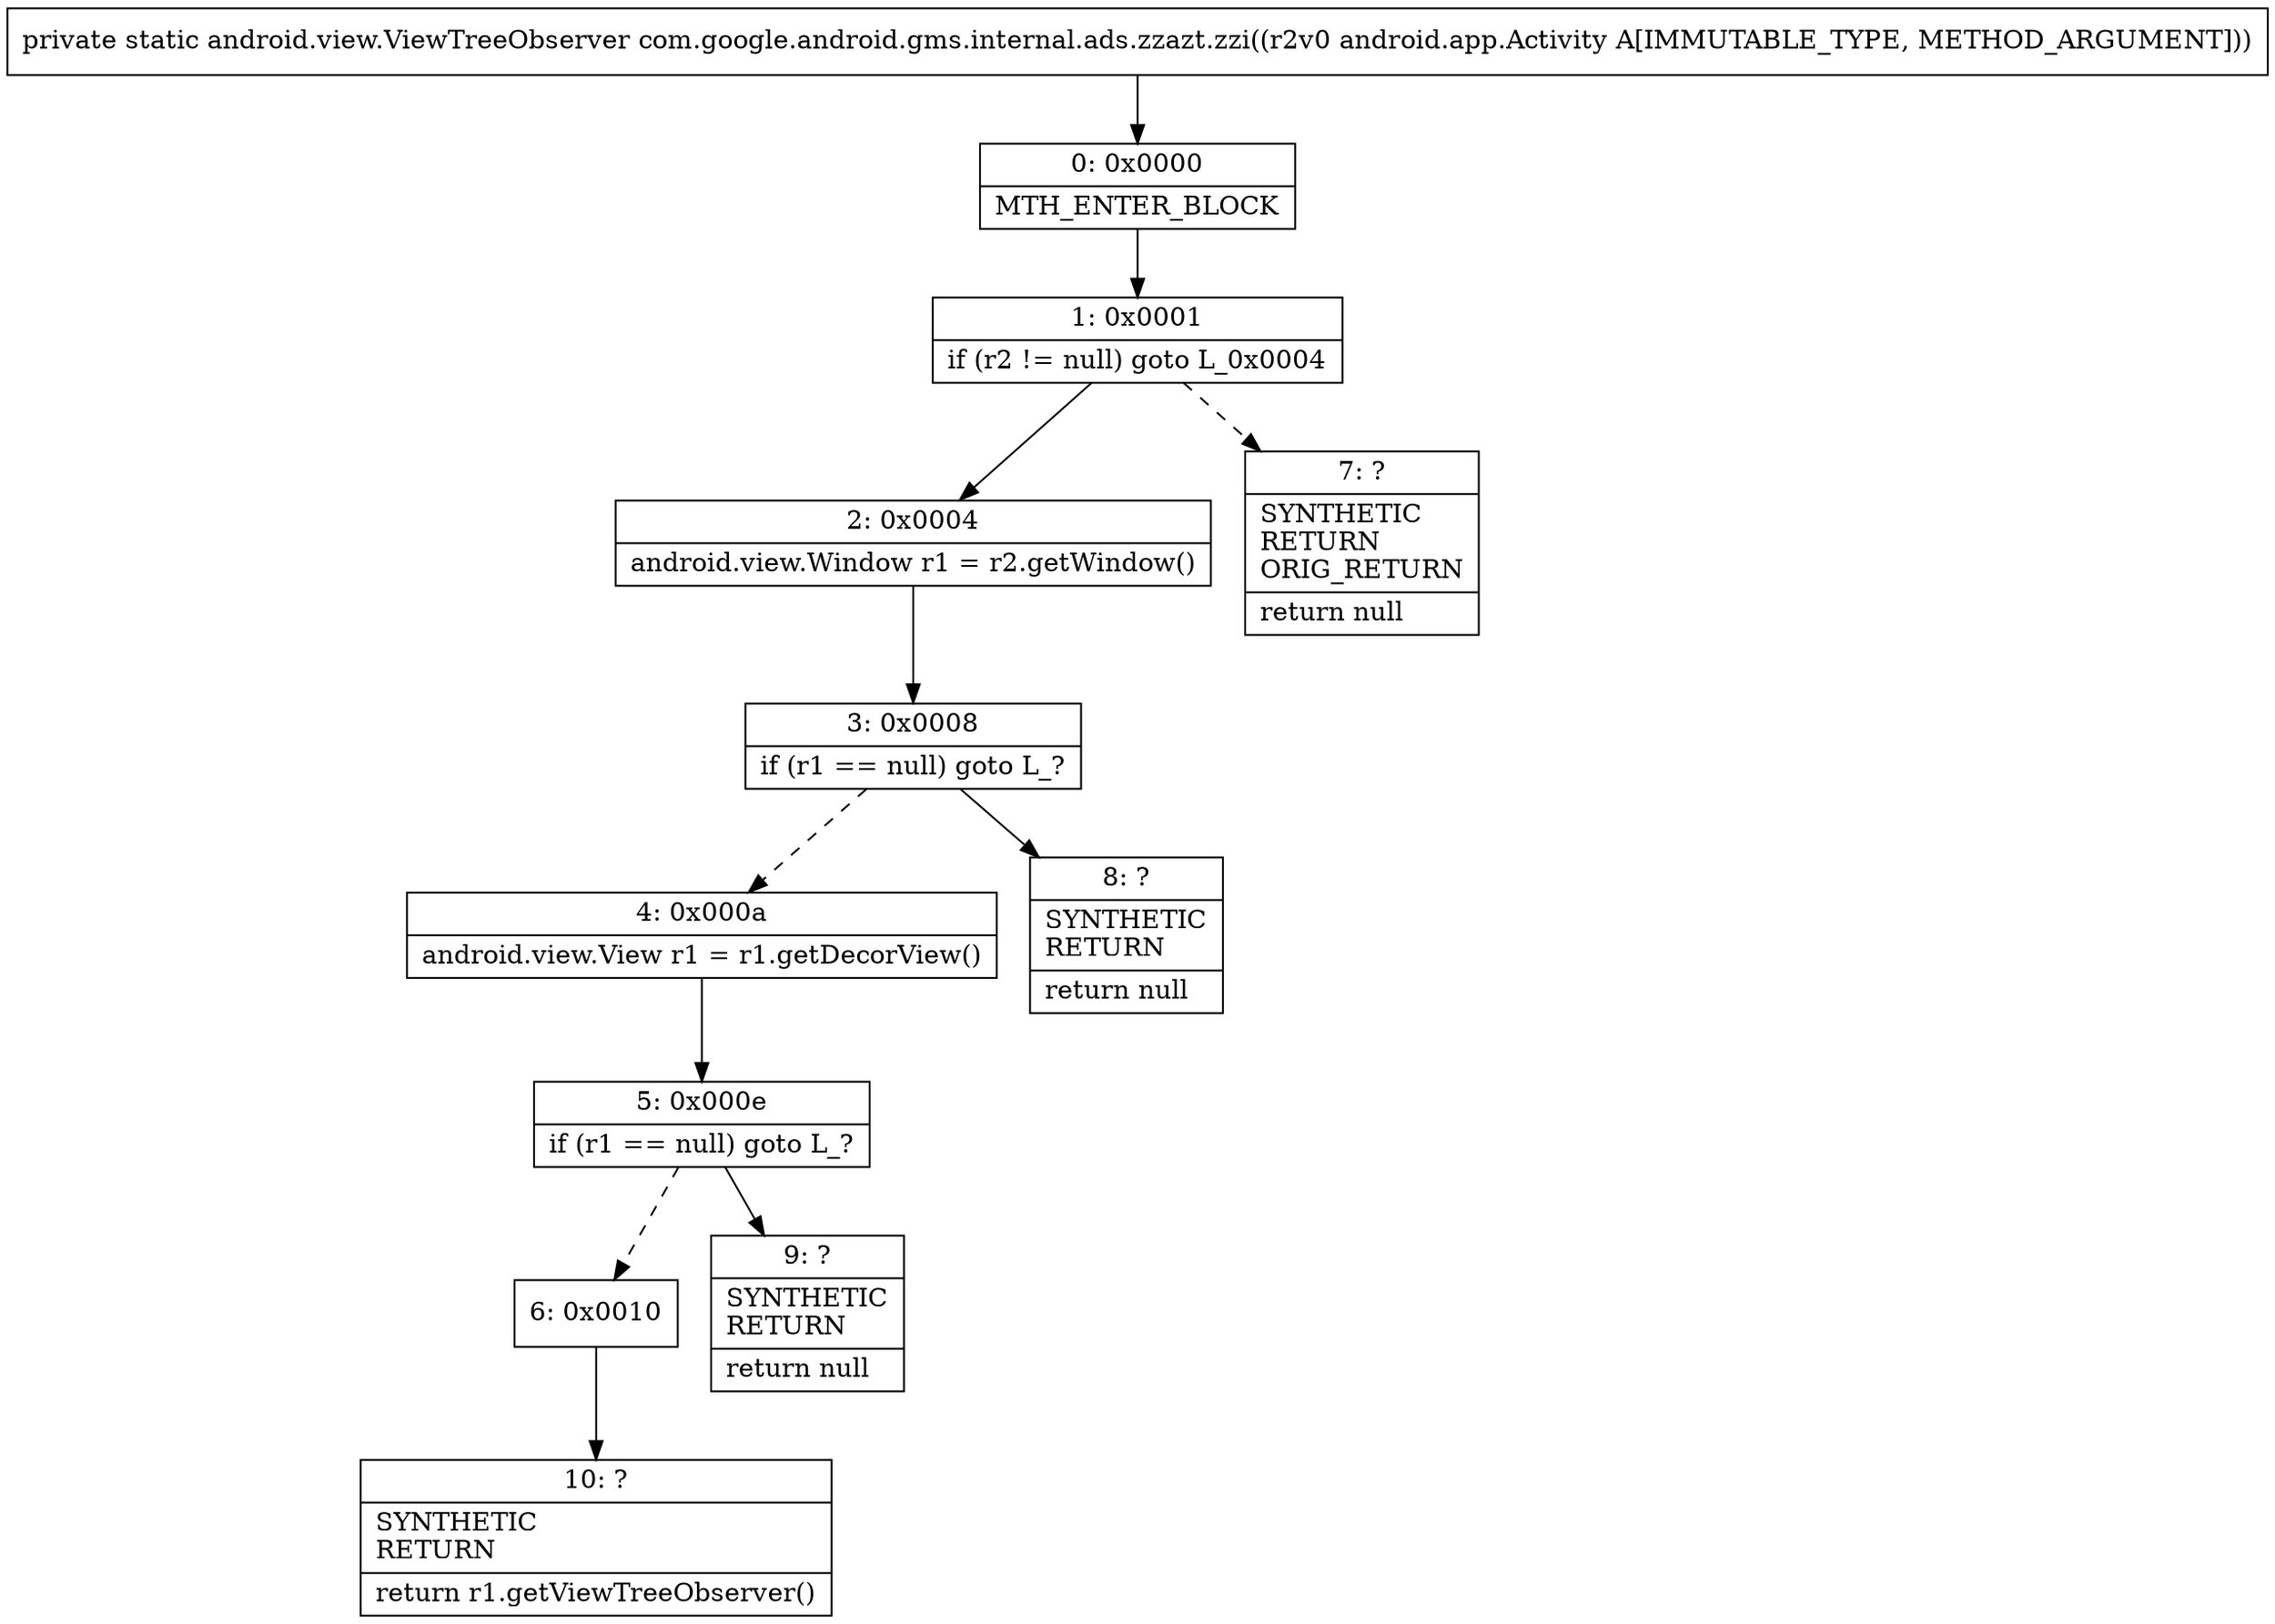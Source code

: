 digraph "CFG forcom.google.android.gms.internal.ads.zzazt.zzi(Landroid\/app\/Activity;)Landroid\/view\/ViewTreeObserver;" {
Node_0 [shape=record,label="{0\:\ 0x0000|MTH_ENTER_BLOCK\l}"];
Node_1 [shape=record,label="{1\:\ 0x0001|if (r2 != null) goto L_0x0004\l}"];
Node_2 [shape=record,label="{2\:\ 0x0004|android.view.Window r1 = r2.getWindow()\l}"];
Node_3 [shape=record,label="{3\:\ 0x0008|if (r1 == null) goto L_?\l}"];
Node_4 [shape=record,label="{4\:\ 0x000a|android.view.View r1 = r1.getDecorView()\l}"];
Node_5 [shape=record,label="{5\:\ 0x000e|if (r1 == null) goto L_?\l}"];
Node_6 [shape=record,label="{6\:\ 0x0010}"];
Node_7 [shape=record,label="{7\:\ ?|SYNTHETIC\lRETURN\lORIG_RETURN\l|return null\l}"];
Node_8 [shape=record,label="{8\:\ ?|SYNTHETIC\lRETURN\l|return null\l}"];
Node_9 [shape=record,label="{9\:\ ?|SYNTHETIC\lRETURN\l|return null\l}"];
Node_10 [shape=record,label="{10\:\ ?|SYNTHETIC\lRETURN\l|return r1.getViewTreeObserver()\l}"];
MethodNode[shape=record,label="{private static android.view.ViewTreeObserver com.google.android.gms.internal.ads.zzazt.zzi((r2v0 android.app.Activity A[IMMUTABLE_TYPE, METHOD_ARGUMENT])) }"];
MethodNode -> Node_0;
Node_0 -> Node_1;
Node_1 -> Node_2;
Node_1 -> Node_7[style=dashed];
Node_2 -> Node_3;
Node_3 -> Node_4[style=dashed];
Node_3 -> Node_8;
Node_4 -> Node_5;
Node_5 -> Node_6[style=dashed];
Node_5 -> Node_9;
Node_6 -> Node_10;
}

